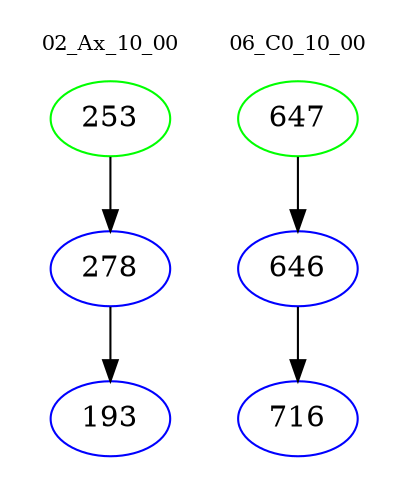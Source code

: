 digraph{
subgraph cluster_0 {
color = white
label = "02_Ax_10_00";
fontsize=10;
T0_253 [label="253", color="green"]
T0_253 -> T0_278 [color="black"]
T0_278 [label="278", color="blue"]
T0_278 -> T0_193 [color="black"]
T0_193 [label="193", color="blue"]
}
subgraph cluster_1 {
color = white
label = "06_C0_10_00";
fontsize=10;
T1_647 [label="647", color="green"]
T1_647 -> T1_646 [color="black"]
T1_646 [label="646", color="blue"]
T1_646 -> T1_716 [color="black"]
T1_716 [label="716", color="blue"]
}
}
